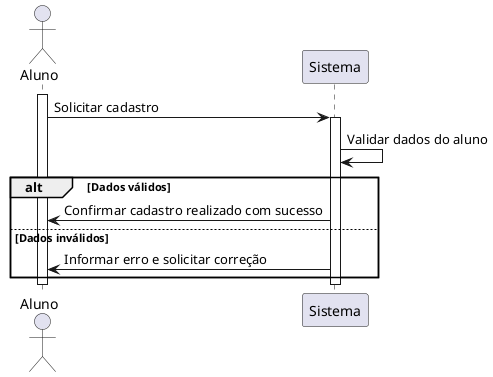 @startuml
actor "Aluno" as Aluno
participant "Sistema" as Sistema

activate Aluno
Aluno -> Sistema : Solicitar cadastro
activate Sistema

Sistema -> Sistema : Validar dados do aluno
alt Dados válidos
    Sistema -> Aluno : Confirmar cadastro realizado com sucesso
else Dados inválidos
    Sistema -> Aluno : Informar erro e solicitar correção
end

deactivate Sistema
deactivate Aluno
@enduml